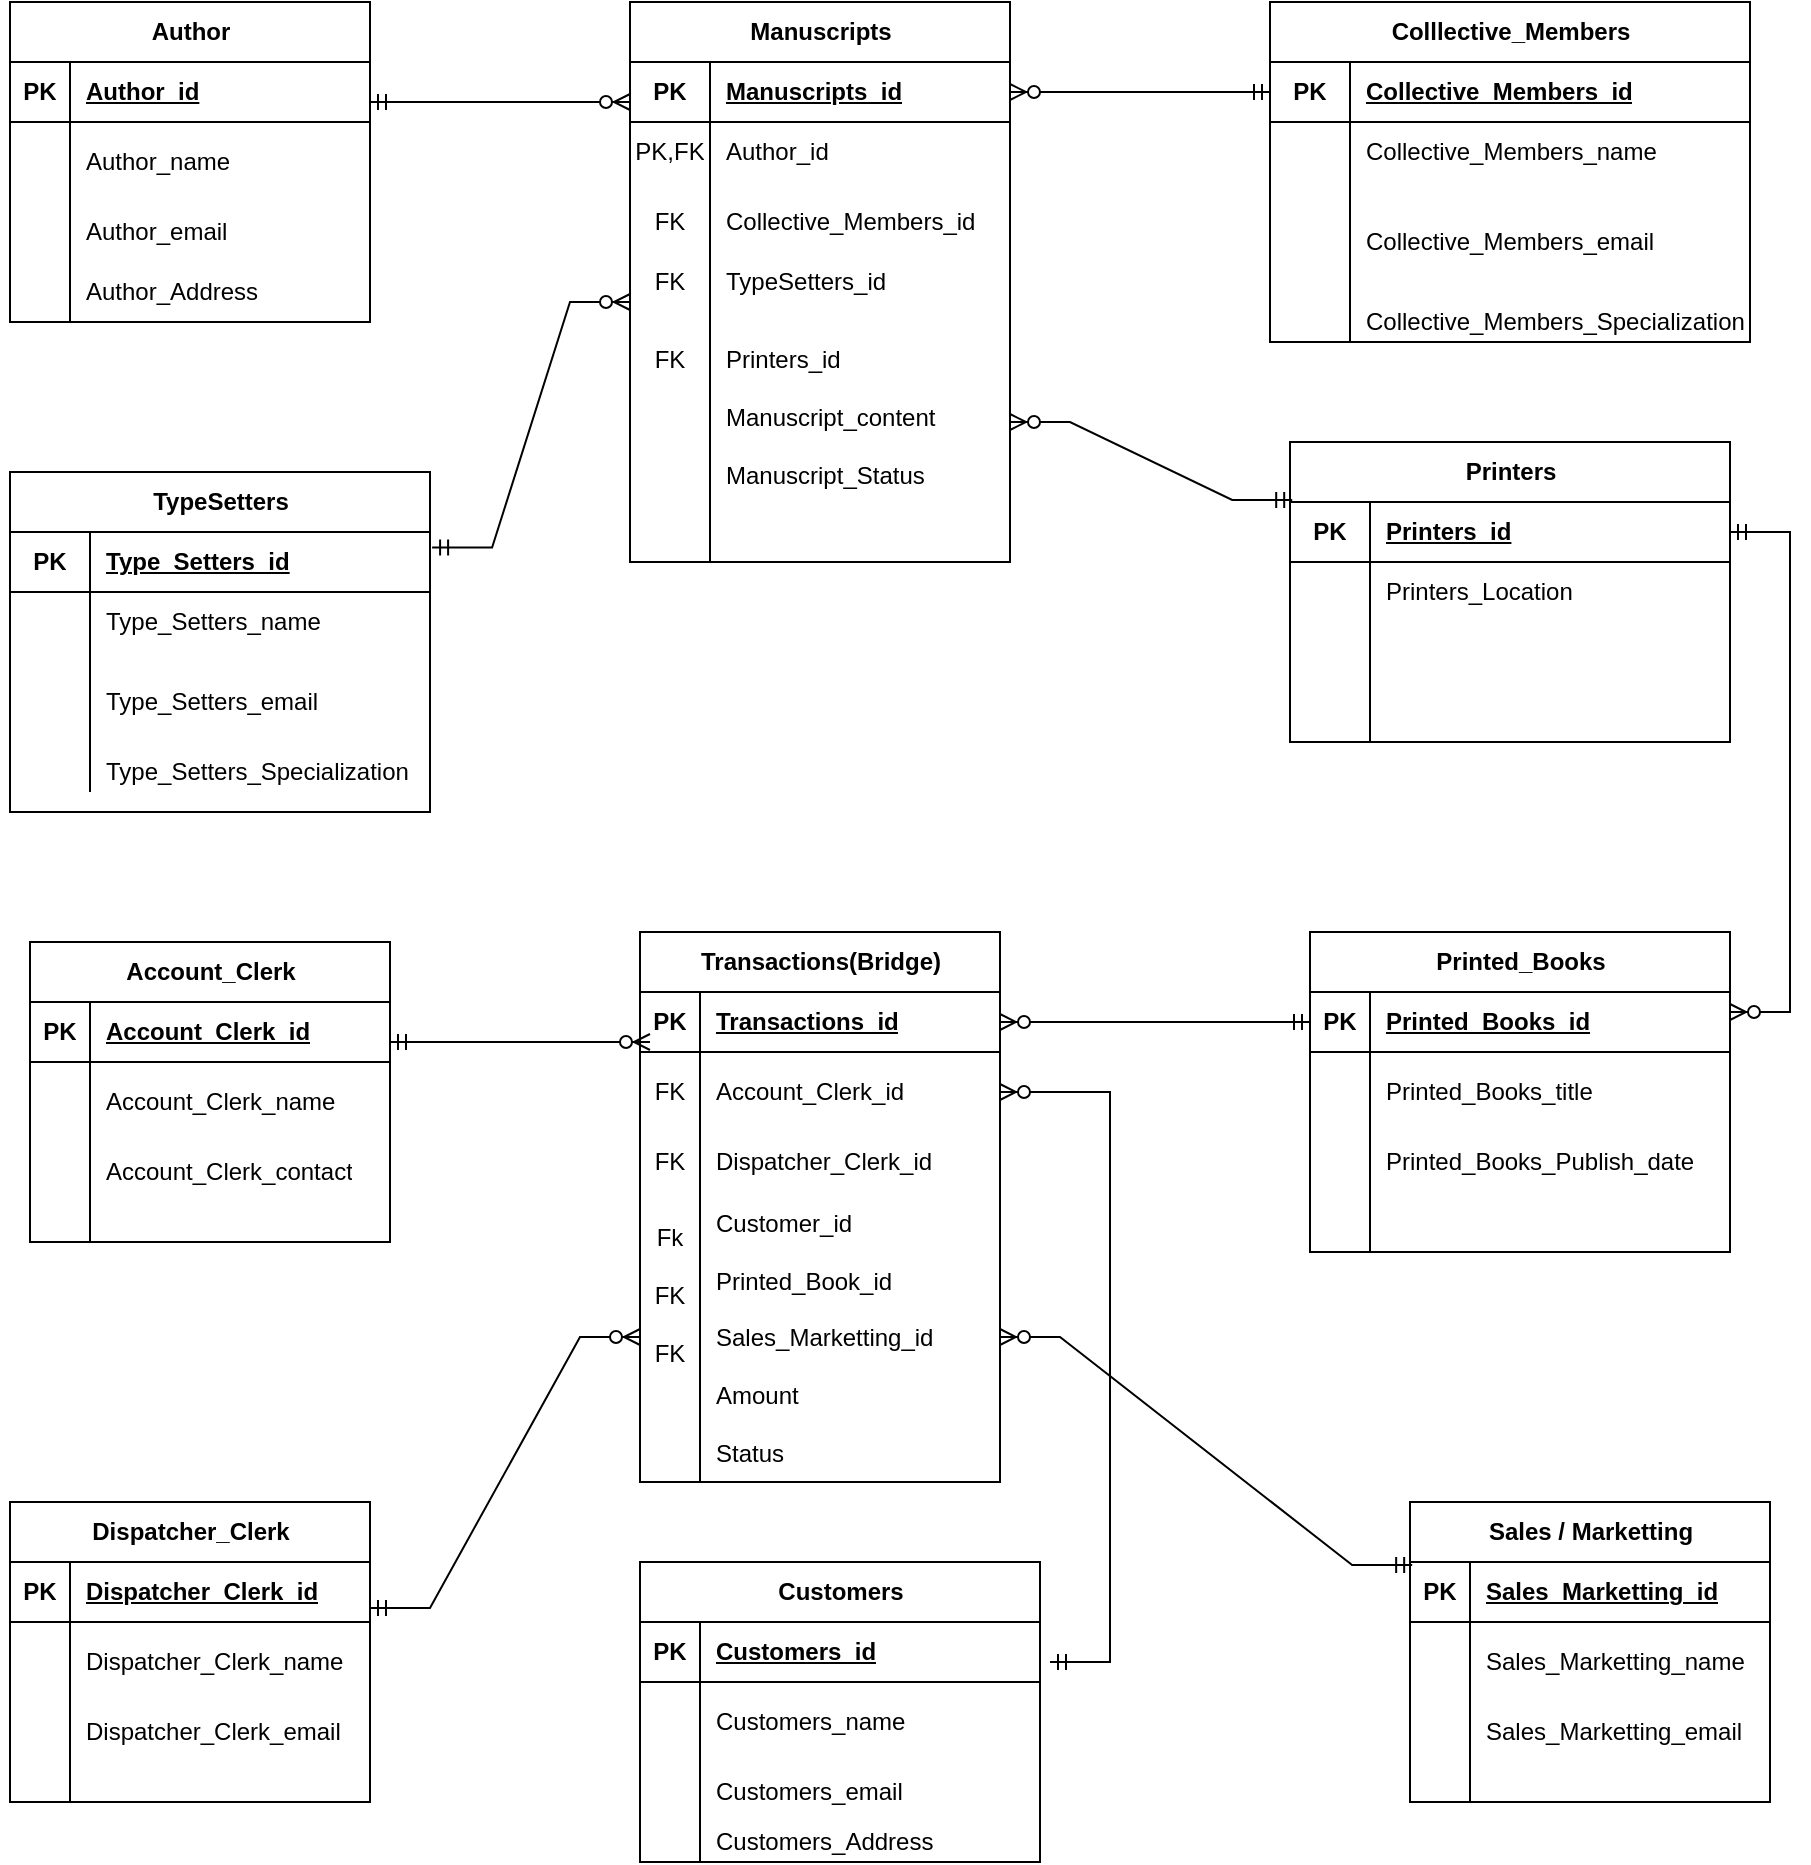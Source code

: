 <mxfile version="23.1.5" type="device">
  <diagram id="iNPzWlCARL_TkAZCUHDo" name="Page-1">
    <mxGraphModel dx="1257" dy="620" grid="1" gridSize="10" guides="1" tooltips="1" connect="1" arrows="1" fold="1" page="1" pageScale="1" pageWidth="850" pageHeight="1100" math="0" shadow="0" extFonts="Permanent Marker^https://fonts.googleapis.com/css?family=Permanent+Marker">
      <root>
        <mxCell id="0" />
        <mxCell id="1" parent="0" />
        <mxCell id="EU3P29uQ1-erfskUCghJ-3" value="Author" style="shape=table;startSize=30;container=1;collapsible=1;childLayout=tableLayout;fixedRows=1;rowLines=0;fontStyle=1;align=center;resizeLast=1;html=1;" parent="1" vertex="1">
          <mxGeometry x="20" y="10" width="180" height="160" as="geometry">
            <mxRectangle x="20" y="10" width="80" height="30" as="alternateBounds" />
          </mxGeometry>
        </mxCell>
        <mxCell id="EU3P29uQ1-erfskUCghJ-4" value="" style="shape=tableRow;horizontal=0;startSize=0;swimlaneHead=0;swimlaneBody=0;fillColor=none;collapsible=0;dropTarget=0;points=[[0,0.5],[1,0.5]];portConstraint=eastwest;top=0;left=0;right=0;bottom=1;" parent="EU3P29uQ1-erfskUCghJ-3" vertex="1">
          <mxGeometry y="30" width="180" height="30" as="geometry" />
        </mxCell>
        <mxCell id="EU3P29uQ1-erfskUCghJ-5" value="PK" style="shape=partialRectangle;connectable=0;fillColor=none;top=0;left=0;bottom=0;right=0;fontStyle=1;overflow=hidden;whiteSpace=wrap;html=1;" parent="EU3P29uQ1-erfskUCghJ-4" vertex="1">
          <mxGeometry width="30" height="30" as="geometry">
            <mxRectangle width="30" height="30" as="alternateBounds" />
          </mxGeometry>
        </mxCell>
        <mxCell id="EU3P29uQ1-erfskUCghJ-6" value="Author_id" style="shape=partialRectangle;connectable=0;fillColor=none;top=0;left=0;bottom=0;right=0;align=left;spacingLeft=6;fontStyle=5;overflow=hidden;whiteSpace=wrap;html=1;" parent="EU3P29uQ1-erfskUCghJ-4" vertex="1">
          <mxGeometry x="30" width="150" height="30" as="geometry">
            <mxRectangle width="150" height="30" as="alternateBounds" />
          </mxGeometry>
        </mxCell>
        <mxCell id="EU3P29uQ1-erfskUCghJ-7" value="" style="shape=tableRow;horizontal=0;startSize=0;swimlaneHead=0;swimlaneBody=0;fillColor=none;collapsible=0;dropTarget=0;points=[[0,0.5],[1,0.5]];portConstraint=eastwest;top=0;left=0;right=0;bottom=0;" parent="EU3P29uQ1-erfskUCghJ-3" vertex="1">
          <mxGeometry y="60" width="180" height="40" as="geometry" />
        </mxCell>
        <mxCell id="EU3P29uQ1-erfskUCghJ-8" value="" style="shape=partialRectangle;connectable=0;fillColor=none;top=0;left=0;bottom=0;right=0;editable=1;overflow=hidden;whiteSpace=wrap;html=1;" parent="EU3P29uQ1-erfskUCghJ-7" vertex="1">
          <mxGeometry width="30" height="40" as="geometry">
            <mxRectangle width="30" height="40" as="alternateBounds" />
          </mxGeometry>
        </mxCell>
        <mxCell id="EU3P29uQ1-erfskUCghJ-9" value="Author_name" style="shape=partialRectangle;connectable=0;fillColor=none;top=0;left=0;bottom=0;right=0;align=left;spacingLeft=6;overflow=hidden;whiteSpace=wrap;html=1;" parent="EU3P29uQ1-erfskUCghJ-7" vertex="1">
          <mxGeometry x="30" width="150" height="40" as="geometry">
            <mxRectangle width="150" height="40" as="alternateBounds" />
          </mxGeometry>
        </mxCell>
        <mxCell id="EU3P29uQ1-erfskUCghJ-10" value="" style="shape=tableRow;horizontal=0;startSize=0;swimlaneHead=0;swimlaneBody=0;fillColor=none;collapsible=0;dropTarget=0;points=[[0,0.5],[1,0.5]];portConstraint=eastwest;top=0;left=0;right=0;bottom=0;" parent="EU3P29uQ1-erfskUCghJ-3" vertex="1">
          <mxGeometry y="100" width="180" height="30" as="geometry" />
        </mxCell>
        <mxCell id="EU3P29uQ1-erfskUCghJ-11" value="" style="shape=partialRectangle;connectable=0;fillColor=none;top=0;left=0;bottom=0;right=0;editable=1;overflow=hidden;whiteSpace=wrap;html=1;" parent="EU3P29uQ1-erfskUCghJ-10" vertex="1">
          <mxGeometry width="30" height="30" as="geometry">
            <mxRectangle width="30" height="30" as="alternateBounds" />
          </mxGeometry>
        </mxCell>
        <mxCell id="EU3P29uQ1-erfskUCghJ-12" value="Author_email" style="shape=partialRectangle;connectable=0;fillColor=none;top=0;left=0;bottom=0;right=0;align=left;spacingLeft=6;overflow=hidden;whiteSpace=wrap;html=1;" parent="EU3P29uQ1-erfskUCghJ-10" vertex="1">
          <mxGeometry x="30" width="150" height="30" as="geometry">
            <mxRectangle width="150" height="30" as="alternateBounds" />
          </mxGeometry>
        </mxCell>
        <mxCell id="EU3P29uQ1-erfskUCghJ-13" value="" style="shape=tableRow;horizontal=0;startSize=0;swimlaneHead=0;swimlaneBody=0;fillColor=none;collapsible=0;dropTarget=0;points=[[0,0.5],[1,0.5]];portConstraint=eastwest;top=0;left=0;right=0;bottom=0;" parent="EU3P29uQ1-erfskUCghJ-3" vertex="1">
          <mxGeometry y="130" width="180" height="30" as="geometry" />
        </mxCell>
        <mxCell id="EU3P29uQ1-erfskUCghJ-14" value="" style="shape=partialRectangle;connectable=0;fillColor=none;top=0;left=0;bottom=0;right=0;editable=1;overflow=hidden;whiteSpace=wrap;html=1;" parent="EU3P29uQ1-erfskUCghJ-13" vertex="1">
          <mxGeometry width="30" height="30" as="geometry">
            <mxRectangle width="30" height="30" as="alternateBounds" />
          </mxGeometry>
        </mxCell>
        <mxCell id="EU3P29uQ1-erfskUCghJ-15" value="Author_Address" style="shape=partialRectangle;connectable=0;fillColor=none;top=0;left=0;bottom=0;right=0;align=left;spacingLeft=6;overflow=hidden;whiteSpace=wrap;html=1;" parent="EU3P29uQ1-erfskUCghJ-13" vertex="1">
          <mxGeometry x="30" width="150" height="30" as="geometry">
            <mxRectangle width="150" height="30" as="alternateBounds" />
          </mxGeometry>
        </mxCell>
        <mxCell id="EU3P29uQ1-erfskUCghJ-16" value="Manuscripts" style="shape=table;startSize=30;container=1;collapsible=1;childLayout=tableLayout;fixedRows=1;rowLines=0;fontStyle=1;align=center;resizeLast=1;html=1;fillStyle=hatch;" parent="1" vertex="1">
          <mxGeometry x="330" y="10" width="190" height="280" as="geometry" />
        </mxCell>
        <mxCell id="EU3P29uQ1-erfskUCghJ-17" value="" style="shape=tableRow;horizontal=0;startSize=0;swimlaneHead=0;swimlaneBody=0;fillColor=none;collapsible=0;dropTarget=0;points=[[0,0.5],[1,0.5]];portConstraint=eastwest;top=0;left=0;right=0;bottom=1;" parent="EU3P29uQ1-erfskUCghJ-16" vertex="1">
          <mxGeometry y="30" width="190" height="30" as="geometry" />
        </mxCell>
        <mxCell id="EU3P29uQ1-erfskUCghJ-18" value="PK" style="shape=partialRectangle;connectable=0;fillColor=none;top=0;left=0;bottom=0;right=0;fontStyle=1;overflow=hidden;whiteSpace=wrap;html=1;" parent="EU3P29uQ1-erfskUCghJ-17" vertex="1">
          <mxGeometry width="40" height="30" as="geometry">
            <mxRectangle width="40" height="30" as="alternateBounds" />
          </mxGeometry>
        </mxCell>
        <mxCell id="EU3P29uQ1-erfskUCghJ-19" value="Manuscripts_id" style="shape=partialRectangle;connectable=0;fillColor=none;top=0;left=0;bottom=0;right=0;align=left;spacingLeft=6;fontStyle=5;overflow=hidden;whiteSpace=wrap;html=1;" parent="EU3P29uQ1-erfskUCghJ-17" vertex="1">
          <mxGeometry x="40" width="150" height="30" as="geometry">
            <mxRectangle width="150" height="30" as="alternateBounds" />
          </mxGeometry>
        </mxCell>
        <mxCell id="EU3P29uQ1-erfskUCghJ-20" value="" style="shape=tableRow;horizontal=0;startSize=0;swimlaneHead=0;swimlaneBody=0;fillColor=none;collapsible=0;dropTarget=0;points=[[0,0.5],[1,0.5]];portConstraint=eastwest;top=0;left=0;right=0;bottom=0;" parent="EU3P29uQ1-erfskUCghJ-16" vertex="1">
          <mxGeometry y="60" width="190" height="30" as="geometry" />
        </mxCell>
        <mxCell id="EU3P29uQ1-erfskUCghJ-21" value="PK,FK" style="shape=partialRectangle;connectable=0;fillColor=none;top=0;left=0;bottom=0;right=0;editable=1;overflow=hidden;whiteSpace=wrap;html=1;" parent="EU3P29uQ1-erfskUCghJ-20" vertex="1">
          <mxGeometry width="40" height="30" as="geometry">
            <mxRectangle width="40" height="30" as="alternateBounds" />
          </mxGeometry>
        </mxCell>
        <mxCell id="EU3P29uQ1-erfskUCghJ-22" value="Author_id&amp;nbsp;" style="shape=partialRectangle;connectable=0;fillColor=none;top=0;left=0;bottom=0;right=0;align=left;spacingLeft=6;overflow=hidden;whiteSpace=wrap;html=1;" parent="EU3P29uQ1-erfskUCghJ-20" vertex="1">
          <mxGeometry x="40" width="150" height="30" as="geometry">
            <mxRectangle width="150" height="30" as="alternateBounds" />
          </mxGeometry>
        </mxCell>
        <mxCell id="EU3P29uQ1-erfskUCghJ-23" value="" style="shape=tableRow;horizontal=0;startSize=0;swimlaneHead=0;swimlaneBody=0;fillColor=none;collapsible=0;dropTarget=0;points=[[0,0.5],[1,0.5]];portConstraint=eastwest;top=0;left=0;right=0;bottom=0;" parent="EU3P29uQ1-erfskUCghJ-16" vertex="1">
          <mxGeometry y="90" width="190" height="40" as="geometry" />
        </mxCell>
        <mxCell id="EU3P29uQ1-erfskUCghJ-24" value="FK" style="shape=partialRectangle;connectable=0;fillColor=none;top=0;left=0;bottom=0;right=0;editable=1;overflow=hidden;whiteSpace=wrap;html=1;" parent="EU3P29uQ1-erfskUCghJ-23" vertex="1">
          <mxGeometry width="40" height="40" as="geometry">
            <mxRectangle width="40" height="40" as="alternateBounds" />
          </mxGeometry>
        </mxCell>
        <mxCell id="EU3P29uQ1-erfskUCghJ-25" value="Collective_Members_id&amp;nbsp;" style="shape=partialRectangle;connectable=0;fillColor=none;top=0;left=0;bottom=0;right=0;align=left;spacingLeft=6;overflow=hidden;whiteSpace=wrap;html=1;" parent="EU3P29uQ1-erfskUCghJ-23" vertex="1">
          <mxGeometry x="40" width="150" height="40" as="geometry">
            <mxRectangle width="150" height="40" as="alternateBounds" />
          </mxGeometry>
        </mxCell>
        <mxCell id="EU3P29uQ1-erfskUCghJ-26" value="" style="shape=tableRow;horizontal=0;startSize=0;swimlaneHead=0;swimlaneBody=0;fillColor=none;collapsible=0;dropTarget=0;points=[[0,0.5],[1,0.5]];portConstraint=eastwest;top=0;left=0;right=0;bottom=0;shadow=1;" parent="EU3P29uQ1-erfskUCghJ-16" vertex="1">
          <mxGeometry y="130" width="190" height="20" as="geometry" />
        </mxCell>
        <mxCell id="EU3P29uQ1-erfskUCghJ-27" value="FK" style="shape=partialRectangle;connectable=0;fillColor=none;top=0;left=0;bottom=0;right=0;editable=1;overflow=hidden;whiteSpace=wrap;html=1;" parent="EU3P29uQ1-erfskUCghJ-26" vertex="1">
          <mxGeometry width="40" height="20" as="geometry">
            <mxRectangle width="40" height="20" as="alternateBounds" />
          </mxGeometry>
        </mxCell>
        <mxCell id="EU3P29uQ1-erfskUCghJ-28" value="TypeSetters_id" style="shape=partialRectangle;connectable=0;fillColor=none;top=0;left=0;bottom=0;right=0;align=left;spacingLeft=6;overflow=hidden;whiteSpace=wrap;html=1;" parent="EU3P29uQ1-erfskUCghJ-26" vertex="1">
          <mxGeometry x="40" width="150" height="20" as="geometry">
            <mxRectangle width="150" height="20" as="alternateBounds" />
          </mxGeometry>
        </mxCell>
        <mxCell id="EU3P29uQ1-erfskUCghJ-174" value="" style="shape=tableRow;horizontal=0;startSize=0;swimlaneHead=0;swimlaneBody=0;fillColor=none;collapsible=0;dropTarget=0;points=[[0,0.5],[1,0.5]];portConstraint=eastwest;top=0;left=0;right=0;bottom=0;shadow=1;" parent="EU3P29uQ1-erfskUCghJ-16" vertex="1">
          <mxGeometry y="150" width="190" height="130" as="geometry" />
        </mxCell>
        <mxCell id="EU3P29uQ1-erfskUCghJ-175" value="FK&lt;br&gt;&lt;br&gt;&lt;br&gt;&lt;br&gt;&lt;br&gt;&lt;div&gt;&lt;br&gt;&lt;/div&gt;" style="shape=partialRectangle;connectable=0;fillColor=none;top=0;left=0;bottom=0;right=0;editable=1;overflow=hidden;whiteSpace=wrap;html=1;" parent="EU3P29uQ1-erfskUCghJ-174" vertex="1">
          <mxGeometry width="40" height="130" as="geometry">
            <mxRectangle width="40" height="130" as="alternateBounds" />
          </mxGeometry>
        </mxCell>
        <mxCell id="EU3P29uQ1-erfskUCghJ-176" value="Printers_id&lt;br&gt;&lt;br&gt;Manuscript_content&lt;br&gt;&lt;br&gt;Manuscript_Status&lt;br&gt;&lt;div&gt;&lt;br&gt;&lt;/div&gt;" style="shape=partialRectangle;connectable=0;fillColor=none;top=0;left=0;bottom=0;right=0;align=left;spacingLeft=6;overflow=hidden;whiteSpace=wrap;html=1;shadow=1;" parent="EU3P29uQ1-erfskUCghJ-174" vertex="1">
          <mxGeometry x="40" width="150" height="130" as="geometry">
            <mxRectangle width="150" height="130" as="alternateBounds" />
          </mxGeometry>
        </mxCell>
        <mxCell id="EU3P29uQ1-erfskUCghJ-43" value="Colllective_Members" style="shape=table;startSize=30;container=1;collapsible=1;childLayout=tableLayout;fixedRows=1;rowLines=0;fontStyle=1;align=center;resizeLast=1;html=1;fillStyle=hatch;" parent="1" vertex="1">
          <mxGeometry x="650" y="10" width="240" height="170" as="geometry" />
        </mxCell>
        <mxCell id="EU3P29uQ1-erfskUCghJ-44" value="" style="shape=tableRow;horizontal=0;startSize=0;swimlaneHead=0;swimlaneBody=0;fillColor=none;collapsible=0;dropTarget=0;points=[[0,0.5],[1,0.5]];portConstraint=eastwest;top=0;left=0;right=0;bottom=1;" parent="EU3P29uQ1-erfskUCghJ-43" vertex="1">
          <mxGeometry y="30" width="240" height="30" as="geometry" />
        </mxCell>
        <mxCell id="EU3P29uQ1-erfskUCghJ-45" value="PK" style="shape=partialRectangle;connectable=0;fillColor=none;top=0;left=0;bottom=0;right=0;fontStyle=1;overflow=hidden;whiteSpace=wrap;html=1;" parent="EU3P29uQ1-erfskUCghJ-44" vertex="1">
          <mxGeometry width="40" height="30" as="geometry">
            <mxRectangle width="40" height="30" as="alternateBounds" />
          </mxGeometry>
        </mxCell>
        <mxCell id="EU3P29uQ1-erfskUCghJ-46" value="Collective_Members_id" style="shape=partialRectangle;connectable=0;fillColor=none;top=0;left=0;bottom=0;right=0;align=left;spacingLeft=6;fontStyle=5;overflow=hidden;whiteSpace=wrap;html=1;" parent="EU3P29uQ1-erfskUCghJ-44" vertex="1">
          <mxGeometry x="40" width="200" height="30" as="geometry">
            <mxRectangle width="200" height="30" as="alternateBounds" />
          </mxGeometry>
        </mxCell>
        <mxCell id="EU3P29uQ1-erfskUCghJ-47" value="" style="shape=tableRow;horizontal=0;startSize=0;swimlaneHead=0;swimlaneBody=0;fillColor=none;collapsible=0;dropTarget=0;points=[[0,0.5],[1,0.5]];portConstraint=eastwest;top=0;left=0;right=0;bottom=0;" parent="EU3P29uQ1-erfskUCghJ-43" vertex="1">
          <mxGeometry y="60" width="240" height="30" as="geometry" />
        </mxCell>
        <mxCell id="EU3P29uQ1-erfskUCghJ-48" value="" style="shape=partialRectangle;connectable=0;fillColor=none;top=0;left=0;bottom=0;right=0;editable=1;overflow=hidden;whiteSpace=wrap;html=1;" parent="EU3P29uQ1-erfskUCghJ-47" vertex="1">
          <mxGeometry width="40" height="30" as="geometry">
            <mxRectangle width="40" height="30" as="alternateBounds" />
          </mxGeometry>
        </mxCell>
        <mxCell id="EU3P29uQ1-erfskUCghJ-49" value="Collective_Members_name" style="shape=partialRectangle;connectable=0;fillColor=none;top=0;left=0;bottom=0;right=0;align=left;spacingLeft=6;overflow=hidden;whiteSpace=wrap;html=1;" parent="EU3P29uQ1-erfskUCghJ-47" vertex="1">
          <mxGeometry x="40" width="200" height="30" as="geometry">
            <mxRectangle width="200" height="30" as="alternateBounds" />
          </mxGeometry>
        </mxCell>
        <mxCell id="EU3P29uQ1-erfskUCghJ-50" value="" style="shape=tableRow;horizontal=0;startSize=0;swimlaneHead=0;swimlaneBody=0;fillColor=none;collapsible=0;dropTarget=0;points=[[0,0.5],[1,0.5]];portConstraint=eastwest;top=0;left=0;right=0;bottom=0;" parent="EU3P29uQ1-erfskUCghJ-43" vertex="1">
          <mxGeometry y="90" width="240" height="60" as="geometry" />
        </mxCell>
        <mxCell id="EU3P29uQ1-erfskUCghJ-51" value="" style="shape=partialRectangle;connectable=0;fillColor=none;top=0;left=0;bottom=0;right=0;editable=1;overflow=hidden;whiteSpace=wrap;html=1;" parent="EU3P29uQ1-erfskUCghJ-50" vertex="1">
          <mxGeometry width="40" height="60" as="geometry">
            <mxRectangle width="40" height="60" as="alternateBounds" />
          </mxGeometry>
        </mxCell>
        <mxCell id="EU3P29uQ1-erfskUCghJ-52" value="Collective_Members_email&amp;nbsp;" style="shape=partialRectangle;connectable=0;fillColor=none;top=0;left=0;bottom=0;right=0;align=left;spacingLeft=6;overflow=hidden;whiteSpace=wrap;html=1;" parent="EU3P29uQ1-erfskUCghJ-50" vertex="1">
          <mxGeometry x="40" width="200" height="60" as="geometry">
            <mxRectangle width="200" height="60" as="alternateBounds" />
          </mxGeometry>
        </mxCell>
        <mxCell id="EU3P29uQ1-erfskUCghJ-53" value="" style="shape=tableRow;horizontal=0;startSize=0;swimlaneHead=0;swimlaneBody=0;fillColor=none;collapsible=0;dropTarget=0;points=[[0,0.5],[1,0.5]];portConstraint=eastwest;top=0;left=0;right=0;bottom=0;shadow=1;" parent="EU3P29uQ1-erfskUCghJ-43" vertex="1">
          <mxGeometry y="150" width="240" height="20" as="geometry" />
        </mxCell>
        <mxCell id="EU3P29uQ1-erfskUCghJ-54" value="" style="shape=partialRectangle;connectable=0;fillColor=none;top=0;left=0;bottom=0;right=0;editable=1;overflow=hidden;whiteSpace=wrap;html=1;" parent="EU3P29uQ1-erfskUCghJ-53" vertex="1">
          <mxGeometry width="40" height="20" as="geometry">
            <mxRectangle width="40" height="20" as="alternateBounds" />
          </mxGeometry>
        </mxCell>
        <mxCell id="EU3P29uQ1-erfskUCghJ-55" value="Collective_Members_Specialization" style="shape=partialRectangle;connectable=0;fillColor=none;top=0;left=0;bottom=0;right=0;align=left;spacingLeft=6;overflow=hidden;whiteSpace=wrap;html=1;" parent="EU3P29uQ1-erfskUCghJ-53" vertex="1">
          <mxGeometry x="40" width="200" height="20" as="geometry">
            <mxRectangle width="200" height="20" as="alternateBounds" />
          </mxGeometry>
        </mxCell>
        <mxCell id="EU3P29uQ1-erfskUCghJ-56" value="TypeSetters" style="shape=table;startSize=30;container=1;collapsible=1;childLayout=tableLayout;fixedRows=1;rowLines=0;fontStyle=1;align=center;resizeLast=1;html=1;fillStyle=hatch;" parent="1" vertex="1">
          <mxGeometry x="20" y="245" width="210" height="170" as="geometry" />
        </mxCell>
        <mxCell id="EU3P29uQ1-erfskUCghJ-57" value="" style="shape=tableRow;horizontal=0;startSize=0;swimlaneHead=0;swimlaneBody=0;fillColor=none;collapsible=0;dropTarget=0;points=[[0,0.5],[1,0.5]];portConstraint=eastwest;top=0;left=0;right=0;bottom=1;" parent="EU3P29uQ1-erfskUCghJ-56" vertex="1">
          <mxGeometry y="30" width="210" height="30" as="geometry" />
        </mxCell>
        <mxCell id="EU3P29uQ1-erfskUCghJ-58" value="PK" style="shape=partialRectangle;connectable=0;fillColor=none;top=0;left=0;bottom=0;right=0;fontStyle=1;overflow=hidden;whiteSpace=wrap;html=1;" parent="EU3P29uQ1-erfskUCghJ-57" vertex="1">
          <mxGeometry width="40" height="30" as="geometry">
            <mxRectangle width="40" height="30" as="alternateBounds" />
          </mxGeometry>
        </mxCell>
        <mxCell id="EU3P29uQ1-erfskUCghJ-59" value="Type_Setters_id" style="shape=partialRectangle;connectable=0;fillColor=none;top=0;left=0;bottom=0;right=0;align=left;spacingLeft=6;fontStyle=5;overflow=hidden;whiteSpace=wrap;html=1;" parent="EU3P29uQ1-erfskUCghJ-57" vertex="1">
          <mxGeometry x="40" width="170" height="30" as="geometry">
            <mxRectangle width="170" height="30" as="alternateBounds" />
          </mxGeometry>
        </mxCell>
        <mxCell id="EU3P29uQ1-erfskUCghJ-60" value="" style="shape=tableRow;horizontal=0;startSize=0;swimlaneHead=0;swimlaneBody=0;fillColor=none;collapsible=0;dropTarget=0;points=[[0,0.5],[1,0.5]];portConstraint=eastwest;top=0;left=0;right=0;bottom=0;" parent="EU3P29uQ1-erfskUCghJ-56" vertex="1">
          <mxGeometry y="60" width="210" height="30" as="geometry" />
        </mxCell>
        <mxCell id="EU3P29uQ1-erfskUCghJ-61" value="" style="shape=partialRectangle;connectable=0;fillColor=none;top=0;left=0;bottom=0;right=0;editable=1;overflow=hidden;whiteSpace=wrap;html=1;" parent="EU3P29uQ1-erfskUCghJ-60" vertex="1">
          <mxGeometry width="40" height="30" as="geometry">
            <mxRectangle width="40" height="30" as="alternateBounds" />
          </mxGeometry>
        </mxCell>
        <mxCell id="EU3P29uQ1-erfskUCghJ-62" value="Type_Setters_name" style="shape=partialRectangle;connectable=0;fillColor=none;top=0;left=0;bottom=0;right=0;align=left;spacingLeft=6;overflow=hidden;whiteSpace=wrap;html=1;" parent="EU3P29uQ1-erfskUCghJ-60" vertex="1">
          <mxGeometry x="40" width="170" height="30" as="geometry">
            <mxRectangle width="170" height="30" as="alternateBounds" />
          </mxGeometry>
        </mxCell>
        <mxCell id="EU3P29uQ1-erfskUCghJ-63" value="" style="shape=tableRow;horizontal=0;startSize=0;swimlaneHead=0;swimlaneBody=0;fillColor=none;collapsible=0;dropTarget=0;points=[[0,0.5],[1,0.5]];portConstraint=eastwest;top=0;left=0;right=0;bottom=0;" parent="EU3P29uQ1-erfskUCghJ-56" vertex="1">
          <mxGeometry y="90" width="210" height="50" as="geometry" />
        </mxCell>
        <mxCell id="EU3P29uQ1-erfskUCghJ-64" value="" style="shape=partialRectangle;connectable=0;fillColor=none;top=0;left=0;bottom=0;right=0;editable=1;overflow=hidden;whiteSpace=wrap;html=1;" parent="EU3P29uQ1-erfskUCghJ-63" vertex="1">
          <mxGeometry width="40" height="50" as="geometry">
            <mxRectangle width="40" height="50" as="alternateBounds" />
          </mxGeometry>
        </mxCell>
        <mxCell id="EU3P29uQ1-erfskUCghJ-65" value="Type_Setters_email" style="shape=partialRectangle;connectable=0;fillColor=none;top=0;left=0;bottom=0;right=0;align=left;spacingLeft=6;overflow=hidden;whiteSpace=wrap;html=1;" parent="EU3P29uQ1-erfskUCghJ-63" vertex="1">
          <mxGeometry x="40" width="170" height="50" as="geometry">
            <mxRectangle width="170" height="50" as="alternateBounds" />
          </mxGeometry>
        </mxCell>
        <mxCell id="EU3P29uQ1-erfskUCghJ-66" value="" style="shape=tableRow;horizontal=0;startSize=0;swimlaneHead=0;swimlaneBody=0;fillColor=none;collapsible=0;dropTarget=0;points=[[0,0.5],[1,0.5]];portConstraint=eastwest;top=0;left=0;right=0;bottom=0;shadow=1;" parent="EU3P29uQ1-erfskUCghJ-56" vertex="1">
          <mxGeometry y="140" width="210" height="20" as="geometry" />
        </mxCell>
        <mxCell id="EU3P29uQ1-erfskUCghJ-67" value="" style="shape=partialRectangle;connectable=0;fillColor=none;top=0;left=0;bottom=0;right=0;editable=1;overflow=hidden;whiteSpace=wrap;html=1;" parent="EU3P29uQ1-erfskUCghJ-66" vertex="1">
          <mxGeometry width="40" height="20" as="geometry">
            <mxRectangle width="40" height="20" as="alternateBounds" />
          </mxGeometry>
        </mxCell>
        <mxCell id="EU3P29uQ1-erfskUCghJ-68" value="Type_Setters_Specialization" style="shape=partialRectangle;connectable=0;fillColor=none;top=0;left=0;bottom=0;right=0;align=left;spacingLeft=6;overflow=hidden;whiteSpace=wrap;html=1;" parent="EU3P29uQ1-erfskUCghJ-66" vertex="1">
          <mxGeometry x="40" width="170" height="20" as="geometry">
            <mxRectangle width="170" height="20" as="alternateBounds" />
          </mxGeometry>
        </mxCell>
        <mxCell id="EU3P29uQ1-erfskUCghJ-69" value="Printers" style="shape=table;startSize=30;container=1;collapsible=1;childLayout=tableLayout;fixedRows=1;rowLines=0;fontStyle=1;align=center;resizeLast=1;html=1;fillStyle=hatch;" parent="1" vertex="1">
          <mxGeometry x="660" y="230" width="220" height="150" as="geometry" />
        </mxCell>
        <mxCell id="EU3P29uQ1-erfskUCghJ-70" value="" style="shape=tableRow;horizontal=0;startSize=0;swimlaneHead=0;swimlaneBody=0;fillColor=none;collapsible=0;dropTarget=0;points=[[0,0.5],[1,0.5]];portConstraint=eastwest;top=0;left=0;right=0;bottom=1;" parent="EU3P29uQ1-erfskUCghJ-69" vertex="1">
          <mxGeometry y="30" width="220" height="30" as="geometry" />
        </mxCell>
        <mxCell id="EU3P29uQ1-erfskUCghJ-71" value="PK" style="shape=partialRectangle;connectable=0;fillColor=none;top=0;left=0;bottom=0;right=0;fontStyle=1;overflow=hidden;whiteSpace=wrap;html=1;" parent="EU3P29uQ1-erfskUCghJ-70" vertex="1">
          <mxGeometry width="40" height="30" as="geometry">
            <mxRectangle width="40" height="30" as="alternateBounds" />
          </mxGeometry>
        </mxCell>
        <mxCell id="EU3P29uQ1-erfskUCghJ-72" value="Printers_id" style="shape=partialRectangle;connectable=0;fillColor=none;top=0;left=0;bottom=0;right=0;align=left;spacingLeft=6;fontStyle=5;overflow=hidden;whiteSpace=wrap;html=1;" parent="EU3P29uQ1-erfskUCghJ-70" vertex="1">
          <mxGeometry x="40" width="180" height="30" as="geometry">
            <mxRectangle width="180" height="30" as="alternateBounds" />
          </mxGeometry>
        </mxCell>
        <mxCell id="EU3P29uQ1-erfskUCghJ-73" value="" style="shape=tableRow;horizontal=0;startSize=0;swimlaneHead=0;swimlaneBody=0;fillColor=none;collapsible=0;dropTarget=0;points=[[0,0.5],[1,0.5]];portConstraint=eastwest;top=0;left=0;right=0;bottom=0;" parent="EU3P29uQ1-erfskUCghJ-69" vertex="1">
          <mxGeometry y="60" width="220" height="30" as="geometry" />
        </mxCell>
        <mxCell id="EU3P29uQ1-erfskUCghJ-74" value="" style="shape=partialRectangle;connectable=0;fillColor=none;top=0;left=0;bottom=0;right=0;editable=1;overflow=hidden;whiteSpace=wrap;html=1;" parent="EU3P29uQ1-erfskUCghJ-73" vertex="1">
          <mxGeometry width="40" height="30" as="geometry">
            <mxRectangle width="40" height="30" as="alternateBounds" />
          </mxGeometry>
        </mxCell>
        <mxCell id="EU3P29uQ1-erfskUCghJ-75" value="Printers_Location" style="shape=partialRectangle;connectable=0;fillColor=none;top=0;left=0;bottom=0;right=0;align=left;spacingLeft=6;overflow=hidden;whiteSpace=wrap;html=1;" parent="EU3P29uQ1-erfskUCghJ-73" vertex="1">
          <mxGeometry x="40" width="180" height="30" as="geometry">
            <mxRectangle width="180" height="30" as="alternateBounds" />
          </mxGeometry>
        </mxCell>
        <mxCell id="EU3P29uQ1-erfskUCghJ-76" value="" style="shape=tableRow;horizontal=0;startSize=0;swimlaneHead=0;swimlaneBody=0;fillColor=none;collapsible=0;dropTarget=0;points=[[0,0.5],[1,0.5]];portConstraint=eastwest;top=0;left=0;right=0;bottom=0;" parent="EU3P29uQ1-erfskUCghJ-69" vertex="1">
          <mxGeometry y="90" width="220" height="40" as="geometry" />
        </mxCell>
        <mxCell id="EU3P29uQ1-erfskUCghJ-77" value="" style="shape=partialRectangle;connectable=0;fillColor=none;top=0;left=0;bottom=0;right=0;editable=1;overflow=hidden;whiteSpace=wrap;html=1;" parent="EU3P29uQ1-erfskUCghJ-76" vertex="1">
          <mxGeometry width="40" height="40" as="geometry">
            <mxRectangle width="40" height="40" as="alternateBounds" />
          </mxGeometry>
        </mxCell>
        <mxCell id="EU3P29uQ1-erfskUCghJ-78" value="" style="shape=partialRectangle;connectable=0;fillColor=none;top=0;left=0;bottom=0;right=0;align=left;spacingLeft=6;overflow=hidden;whiteSpace=wrap;html=1;" parent="EU3P29uQ1-erfskUCghJ-76" vertex="1">
          <mxGeometry x="40" width="180" height="40" as="geometry">
            <mxRectangle width="180" height="40" as="alternateBounds" />
          </mxGeometry>
        </mxCell>
        <mxCell id="EU3P29uQ1-erfskUCghJ-79" value="" style="shape=tableRow;horizontal=0;startSize=0;swimlaneHead=0;swimlaneBody=0;fillColor=none;collapsible=0;dropTarget=0;points=[[0,0.5],[1,0.5]];portConstraint=eastwest;top=0;left=0;right=0;bottom=0;shadow=1;" parent="EU3P29uQ1-erfskUCghJ-69" vertex="1">
          <mxGeometry y="130" width="220" height="20" as="geometry" />
        </mxCell>
        <mxCell id="EU3P29uQ1-erfskUCghJ-80" value="" style="shape=partialRectangle;connectable=0;fillColor=none;top=0;left=0;bottom=0;right=0;editable=1;overflow=hidden;whiteSpace=wrap;html=1;" parent="EU3P29uQ1-erfskUCghJ-79" vertex="1">
          <mxGeometry width="40" height="20" as="geometry">
            <mxRectangle width="40" height="20" as="alternateBounds" />
          </mxGeometry>
        </mxCell>
        <mxCell id="EU3P29uQ1-erfskUCghJ-81" value="" style="shape=partialRectangle;connectable=0;fillColor=none;top=0;left=0;bottom=0;right=0;align=left;spacingLeft=6;overflow=hidden;whiteSpace=wrap;html=1;" parent="EU3P29uQ1-erfskUCghJ-79" vertex="1">
          <mxGeometry x="40" width="180" height="20" as="geometry">
            <mxRectangle width="180" height="20" as="alternateBounds" />
          </mxGeometry>
        </mxCell>
        <mxCell id="EU3P29uQ1-erfskUCghJ-82" value="Dispatcher_Clerk" style="shape=table;startSize=30;container=1;collapsible=1;childLayout=tableLayout;fixedRows=1;rowLines=0;fontStyle=1;align=center;resizeLast=1;html=1;" parent="1" vertex="1">
          <mxGeometry x="20" y="760" width="180" height="150" as="geometry">
            <mxRectangle x="20" y="10" width="80" height="30" as="alternateBounds" />
          </mxGeometry>
        </mxCell>
        <mxCell id="EU3P29uQ1-erfskUCghJ-83" value="" style="shape=tableRow;horizontal=0;startSize=0;swimlaneHead=0;swimlaneBody=0;fillColor=none;collapsible=0;dropTarget=0;points=[[0,0.5],[1,0.5]];portConstraint=eastwest;top=0;left=0;right=0;bottom=1;" parent="EU3P29uQ1-erfskUCghJ-82" vertex="1">
          <mxGeometry y="30" width="180" height="30" as="geometry" />
        </mxCell>
        <mxCell id="EU3P29uQ1-erfskUCghJ-84" value="PK" style="shape=partialRectangle;connectable=0;fillColor=none;top=0;left=0;bottom=0;right=0;fontStyle=1;overflow=hidden;whiteSpace=wrap;html=1;" parent="EU3P29uQ1-erfskUCghJ-83" vertex="1">
          <mxGeometry width="30" height="30" as="geometry">
            <mxRectangle width="30" height="30" as="alternateBounds" />
          </mxGeometry>
        </mxCell>
        <mxCell id="EU3P29uQ1-erfskUCghJ-85" value="Dispatcher_Clerk_id" style="shape=partialRectangle;connectable=0;fillColor=none;top=0;left=0;bottom=0;right=0;align=left;spacingLeft=6;fontStyle=5;overflow=hidden;whiteSpace=wrap;html=1;" parent="EU3P29uQ1-erfskUCghJ-83" vertex="1">
          <mxGeometry x="30" width="150" height="30" as="geometry">
            <mxRectangle width="150" height="30" as="alternateBounds" />
          </mxGeometry>
        </mxCell>
        <mxCell id="EU3P29uQ1-erfskUCghJ-86" value="" style="shape=tableRow;horizontal=0;startSize=0;swimlaneHead=0;swimlaneBody=0;fillColor=none;collapsible=0;dropTarget=0;points=[[0,0.5],[1,0.5]];portConstraint=eastwest;top=0;left=0;right=0;bottom=0;" parent="EU3P29uQ1-erfskUCghJ-82" vertex="1">
          <mxGeometry y="60" width="180" height="40" as="geometry" />
        </mxCell>
        <mxCell id="EU3P29uQ1-erfskUCghJ-87" value="" style="shape=partialRectangle;connectable=0;fillColor=none;top=0;left=0;bottom=0;right=0;editable=1;overflow=hidden;whiteSpace=wrap;html=1;" parent="EU3P29uQ1-erfskUCghJ-86" vertex="1">
          <mxGeometry width="30" height="40" as="geometry">
            <mxRectangle width="30" height="40" as="alternateBounds" />
          </mxGeometry>
        </mxCell>
        <mxCell id="EU3P29uQ1-erfskUCghJ-88" value="Dispatcher_Clerk_name" style="shape=partialRectangle;connectable=0;fillColor=none;top=0;left=0;bottom=0;right=0;align=left;spacingLeft=6;overflow=hidden;whiteSpace=wrap;html=1;" parent="EU3P29uQ1-erfskUCghJ-86" vertex="1">
          <mxGeometry x="30" width="150" height="40" as="geometry">
            <mxRectangle width="150" height="40" as="alternateBounds" />
          </mxGeometry>
        </mxCell>
        <mxCell id="EU3P29uQ1-erfskUCghJ-89" value="" style="shape=tableRow;horizontal=0;startSize=0;swimlaneHead=0;swimlaneBody=0;fillColor=none;collapsible=0;dropTarget=0;points=[[0,0.5],[1,0.5]];portConstraint=eastwest;top=0;left=0;right=0;bottom=0;" parent="EU3P29uQ1-erfskUCghJ-82" vertex="1">
          <mxGeometry y="100" width="180" height="30" as="geometry" />
        </mxCell>
        <mxCell id="EU3P29uQ1-erfskUCghJ-90" value="" style="shape=partialRectangle;connectable=0;fillColor=none;top=0;left=0;bottom=0;right=0;editable=1;overflow=hidden;whiteSpace=wrap;html=1;" parent="EU3P29uQ1-erfskUCghJ-89" vertex="1">
          <mxGeometry width="30" height="30" as="geometry">
            <mxRectangle width="30" height="30" as="alternateBounds" />
          </mxGeometry>
        </mxCell>
        <mxCell id="EU3P29uQ1-erfskUCghJ-91" value="Dispatcher_Clerk_email" style="shape=partialRectangle;connectable=0;fillColor=none;top=0;left=0;bottom=0;right=0;align=left;spacingLeft=6;overflow=hidden;whiteSpace=wrap;html=1;" parent="EU3P29uQ1-erfskUCghJ-89" vertex="1">
          <mxGeometry x="30" width="150" height="30" as="geometry">
            <mxRectangle width="150" height="30" as="alternateBounds" />
          </mxGeometry>
        </mxCell>
        <mxCell id="EU3P29uQ1-erfskUCghJ-92" value="" style="shape=tableRow;horizontal=0;startSize=0;swimlaneHead=0;swimlaneBody=0;fillColor=none;collapsible=0;dropTarget=0;points=[[0,0.5],[1,0.5]];portConstraint=eastwest;top=0;left=0;right=0;bottom=0;" parent="EU3P29uQ1-erfskUCghJ-82" vertex="1">
          <mxGeometry y="130" width="180" height="20" as="geometry" />
        </mxCell>
        <mxCell id="EU3P29uQ1-erfskUCghJ-93" value="" style="shape=partialRectangle;connectable=0;fillColor=none;top=0;left=0;bottom=0;right=0;editable=1;overflow=hidden;whiteSpace=wrap;html=1;" parent="EU3P29uQ1-erfskUCghJ-92" vertex="1">
          <mxGeometry width="30" height="20" as="geometry">
            <mxRectangle width="30" height="20" as="alternateBounds" />
          </mxGeometry>
        </mxCell>
        <mxCell id="EU3P29uQ1-erfskUCghJ-94" value="" style="shape=partialRectangle;connectable=0;fillColor=none;top=0;left=0;bottom=0;right=0;align=left;spacingLeft=6;overflow=hidden;whiteSpace=wrap;html=1;" parent="EU3P29uQ1-erfskUCghJ-92" vertex="1">
          <mxGeometry x="30" width="150" height="20" as="geometry">
            <mxRectangle width="150" height="20" as="alternateBounds" />
          </mxGeometry>
        </mxCell>
        <mxCell id="EU3P29uQ1-erfskUCghJ-95" value="Transactions(Bridge)" style="shape=table;startSize=30;container=1;collapsible=1;childLayout=tableLayout;fixedRows=1;rowLines=0;fontStyle=1;align=center;resizeLast=1;html=1;" parent="1" vertex="1">
          <mxGeometry x="335" y="475" width="180" height="275" as="geometry">
            <mxRectangle x="20" y="10" width="80" height="30" as="alternateBounds" />
          </mxGeometry>
        </mxCell>
        <mxCell id="EU3P29uQ1-erfskUCghJ-96" value="" style="shape=tableRow;horizontal=0;startSize=0;swimlaneHead=0;swimlaneBody=0;fillColor=none;collapsible=0;dropTarget=0;points=[[0,0.5],[1,0.5]];portConstraint=eastwest;top=0;left=0;right=0;bottom=1;" parent="EU3P29uQ1-erfskUCghJ-95" vertex="1">
          <mxGeometry y="30" width="180" height="30" as="geometry" />
        </mxCell>
        <mxCell id="EU3P29uQ1-erfskUCghJ-97" value="PK" style="shape=partialRectangle;connectable=0;fillColor=none;top=0;left=0;bottom=0;right=0;fontStyle=1;overflow=hidden;whiteSpace=wrap;html=1;" parent="EU3P29uQ1-erfskUCghJ-96" vertex="1">
          <mxGeometry width="30" height="30" as="geometry">
            <mxRectangle width="30" height="30" as="alternateBounds" />
          </mxGeometry>
        </mxCell>
        <mxCell id="EU3P29uQ1-erfskUCghJ-98" value="Transactions_id" style="shape=partialRectangle;connectable=0;fillColor=none;top=0;left=0;bottom=0;right=0;align=left;spacingLeft=6;fontStyle=5;overflow=hidden;whiteSpace=wrap;html=1;" parent="EU3P29uQ1-erfskUCghJ-96" vertex="1">
          <mxGeometry x="30" width="150" height="30" as="geometry">
            <mxRectangle width="150" height="30" as="alternateBounds" />
          </mxGeometry>
        </mxCell>
        <mxCell id="EU3P29uQ1-erfskUCghJ-99" value="" style="shape=tableRow;horizontal=0;startSize=0;swimlaneHead=0;swimlaneBody=0;fillColor=none;collapsible=0;dropTarget=0;points=[[0,0.5],[1,0.5]];portConstraint=eastwest;top=0;left=0;right=0;bottom=0;" parent="EU3P29uQ1-erfskUCghJ-95" vertex="1">
          <mxGeometry y="60" width="180" height="40" as="geometry" />
        </mxCell>
        <mxCell id="EU3P29uQ1-erfskUCghJ-100" value="FK" style="shape=partialRectangle;connectable=0;fillColor=none;top=0;left=0;bottom=0;right=0;editable=1;overflow=hidden;whiteSpace=wrap;html=1;" parent="EU3P29uQ1-erfskUCghJ-99" vertex="1">
          <mxGeometry width="30" height="40" as="geometry">
            <mxRectangle width="30" height="40" as="alternateBounds" />
          </mxGeometry>
        </mxCell>
        <mxCell id="EU3P29uQ1-erfskUCghJ-101" value="Account_Clerk_id" style="shape=partialRectangle;connectable=0;fillColor=none;top=0;left=0;bottom=0;right=0;align=left;spacingLeft=6;overflow=hidden;whiteSpace=wrap;html=1;" parent="EU3P29uQ1-erfskUCghJ-99" vertex="1">
          <mxGeometry x="30" width="150" height="40" as="geometry">
            <mxRectangle width="150" height="40" as="alternateBounds" />
          </mxGeometry>
        </mxCell>
        <mxCell id="EU3P29uQ1-erfskUCghJ-102" value="" style="shape=tableRow;horizontal=0;startSize=0;swimlaneHead=0;swimlaneBody=0;fillColor=none;collapsible=0;dropTarget=0;points=[[0,0.5],[1,0.5]];portConstraint=eastwest;top=0;left=0;right=0;bottom=0;" parent="EU3P29uQ1-erfskUCghJ-95" vertex="1">
          <mxGeometry y="100" width="180" height="30" as="geometry" />
        </mxCell>
        <mxCell id="EU3P29uQ1-erfskUCghJ-103" value="FK" style="shape=partialRectangle;connectable=0;fillColor=none;top=0;left=0;bottom=0;right=0;editable=1;overflow=hidden;whiteSpace=wrap;html=1;" parent="EU3P29uQ1-erfskUCghJ-102" vertex="1">
          <mxGeometry width="30" height="30" as="geometry">
            <mxRectangle width="30" height="30" as="alternateBounds" />
          </mxGeometry>
        </mxCell>
        <mxCell id="EU3P29uQ1-erfskUCghJ-104" value="Dispatcher_Clerk_id" style="shape=partialRectangle;connectable=0;fillColor=none;top=0;left=0;bottom=0;right=0;align=left;spacingLeft=6;overflow=hidden;whiteSpace=wrap;html=1;" parent="EU3P29uQ1-erfskUCghJ-102" vertex="1">
          <mxGeometry x="30" width="150" height="30" as="geometry">
            <mxRectangle width="150" height="30" as="alternateBounds" />
          </mxGeometry>
        </mxCell>
        <mxCell id="EU3P29uQ1-erfskUCghJ-105" value="" style="shape=tableRow;horizontal=0;startSize=0;swimlaneHead=0;swimlaneBody=0;fillColor=none;collapsible=0;dropTarget=0;points=[[0,0.5],[1,0.5]];portConstraint=eastwest;top=0;left=0;right=0;bottom=0;" parent="EU3P29uQ1-erfskUCghJ-95" vertex="1">
          <mxGeometry y="130" width="180" height="145" as="geometry" />
        </mxCell>
        <mxCell id="EU3P29uQ1-erfskUCghJ-106" value="Fk&lt;br&gt;&lt;br&gt;FK&lt;br&gt;&lt;br&gt;FK&lt;br&gt;&lt;br&gt;&lt;br&gt;&lt;div&gt;&lt;br/&gt;&lt;/div&gt;" style="shape=partialRectangle;connectable=0;fillColor=none;top=0;left=0;bottom=0;right=0;editable=1;overflow=hidden;whiteSpace=wrap;html=1;" parent="EU3P29uQ1-erfskUCghJ-105" vertex="1">
          <mxGeometry width="30" height="145" as="geometry">
            <mxRectangle width="30" height="145" as="alternateBounds" />
          </mxGeometry>
        </mxCell>
        <mxCell id="EU3P29uQ1-erfskUCghJ-107" value="Customer_id&lt;br&gt;&lt;br&gt;Printed_Book_id&lt;br&gt;&lt;div&gt;&lt;br&gt;&lt;/div&gt;&lt;div&gt;Sales_Marketting_id&lt;br&gt;&lt;/div&gt;&lt;div&gt;&lt;br&gt;&lt;/div&gt;&lt;div&gt;Amount&lt;/div&gt;&lt;div&gt;&lt;br&gt;&lt;/div&gt;&lt;div&gt;Status&lt;/div&gt;" style="shape=partialRectangle;connectable=0;fillColor=none;top=0;left=0;bottom=0;right=0;align=left;spacingLeft=6;overflow=hidden;whiteSpace=wrap;html=1;" parent="EU3P29uQ1-erfskUCghJ-105" vertex="1">
          <mxGeometry x="30" width="150" height="145" as="geometry">
            <mxRectangle width="150" height="145" as="alternateBounds" />
          </mxGeometry>
        </mxCell>
        <mxCell id="EU3P29uQ1-erfskUCghJ-108" value="Printed_Books" style="shape=table;startSize=30;container=1;collapsible=1;childLayout=tableLayout;fixedRows=1;rowLines=0;fontStyle=1;align=center;resizeLast=1;html=1;" parent="1" vertex="1">
          <mxGeometry x="670" y="475" width="210" height="160" as="geometry">
            <mxRectangle x="20" y="10" width="80" height="30" as="alternateBounds" />
          </mxGeometry>
        </mxCell>
        <mxCell id="EU3P29uQ1-erfskUCghJ-109" value="" style="shape=tableRow;horizontal=0;startSize=0;swimlaneHead=0;swimlaneBody=0;fillColor=none;collapsible=0;dropTarget=0;points=[[0,0.5],[1,0.5]];portConstraint=eastwest;top=0;left=0;right=0;bottom=1;" parent="EU3P29uQ1-erfskUCghJ-108" vertex="1">
          <mxGeometry y="30" width="210" height="30" as="geometry" />
        </mxCell>
        <mxCell id="EU3P29uQ1-erfskUCghJ-110" value="PK" style="shape=partialRectangle;connectable=0;fillColor=none;top=0;left=0;bottom=0;right=0;fontStyle=1;overflow=hidden;whiteSpace=wrap;html=1;" parent="EU3P29uQ1-erfskUCghJ-109" vertex="1">
          <mxGeometry width="30" height="30" as="geometry">
            <mxRectangle width="30" height="30" as="alternateBounds" />
          </mxGeometry>
        </mxCell>
        <mxCell id="EU3P29uQ1-erfskUCghJ-111" value="Printed_Books_id" style="shape=partialRectangle;connectable=0;fillColor=none;top=0;left=0;bottom=0;right=0;align=left;spacingLeft=6;fontStyle=5;overflow=hidden;whiteSpace=wrap;html=1;" parent="EU3P29uQ1-erfskUCghJ-109" vertex="1">
          <mxGeometry x="30" width="180" height="30" as="geometry">
            <mxRectangle width="180" height="30" as="alternateBounds" />
          </mxGeometry>
        </mxCell>
        <mxCell id="EU3P29uQ1-erfskUCghJ-112" value="" style="shape=tableRow;horizontal=0;startSize=0;swimlaneHead=0;swimlaneBody=0;fillColor=none;collapsible=0;dropTarget=0;points=[[0,0.5],[1,0.5]];portConstraint=eastwest;top=0;left=0;right=0;bottom=0;" parent="EU3P29uQ1-erfskUCghJ-108" vertex="1">
          <mxGeometry y="60" width="210" height="40" as="geometry" />
        </mxCell>
        <mxCell id="EU3P29uQ1-erfskUCghJ-113" value="" style="shape=partialRectangle;connectable=0;fillColor=none;top=0;left=0;bottom=0;right=0;editable=1;overflow=hidden;whiteSpace=wrap;html=1;" parent="EU3P29uQ1-erfskUCghJ-112" vertex="1">
          <mxGeometry width="30" height="40" as="geometry">
            <mxRectangle width="30" height="40" as="alternateBounds" />
          </mxGeometry>
        </mxCell>
        <mxCell id="EU3P29uQ1-erfskUCghJ-114" value="Printed_Books_title" style="shape=partialRectangle;connectable=0;fillColor=none;top=0;left=0;bottom=0;right=0;align=left;spacingLeft=6;overflow=hidden;whiteSpace=wrap;html=1;" parent="EU3P29uQ1-erfskUCghJ-112" vertex="1">
          <mxGeometry x="30" width="180" height="40" as="geometry">
            <mxRectangle width="180" height="40" as="alternateBounds" />
          </mxGeometry>
        </mxCell>
        <mxCell id="EU3P29uQ1-erfskUCghJ-115" value="" style="shape=tableRow;horizontal=0;startSize=0;swimlaneHead=0;swimlaneBody=0;fillColor=none;collapsible=0;dropTarget=0;points=[[0,0.5],[1,0.5]];portConstraint=eastwest;top=0;left=0;right=0;bottom=0;" parent="EU3P29uQ1-erfskUCghJ-108" vertex="1">
          <mxGeometry y="100" width="210" height="30" as="geometry" />
        </mxCell>
        <mxCell id="EU3P29uQ1-erfskUCghJ-116" value="" style="shape=partialRectangle;connectable=0;fillColor=none;top=0;left=0;bottom=0;right=0;editable=1;overflow=hidden;whiteSpace=wrap;html=1;" parent="EU3P29uQ1-erfskUCghJ-115" vertex="1">
          <mxGeometry width="30" height="30" as="geometry">
            <mxRectangle width="30" height="30" as="alternateBounds" />
          </mxGeometry>
        </mxCell>
        <mxCell id="EU3P29uQ1-erfskUCghJ-117" value="Printed_Books_Publish_date" style="shape=partialRectangle;connectable=0;fillColor=none;top=0;left=0;bottom=0;right=0;align=left;spacingLeft=6;overflow=hidden;whiteSpace=wrap;html=1;" parent="EU3P29uQ1-erfskUCghJ-115" vertex="1">
          <mxGeometry x="30" width="180" height="30" as="geometry">
            <mxRectangle width="180" height="30" as="alternateBounds" />
          </mxGeometry>
        </mxCell>
        <mxCell id="EU3P29uQ1-erfskUCghJ-118" value="" style="shape=tableRow;horizontal=0;startSize=0;swimlaneHead=0;swimlaneBody=0;fillColor=none;collapsible=0;dropTarget=0;points=[[0,0.5],[1,0.5]];portConstraint=eastwest;top=0;left=0;right=0;bottom=0;" parent="EU3P29uQ1-erfskUCghJ-108" vertex="1">
          <mxGeometry y="130" width="210" height="30" as="geometry" />
        </mxCell>
        <mxCell id="EU3P29uQ1-erfskUCghJ-119" value="" style="shape=partialRectangle;connectable=0;fillColor=none;top=0;left=0;bottom=0;right=0;editable=1;overflow=hidden;whiteSpace=wrap;html=1;" parent="EU3P29uQ1-erfskUCghJ-118" vertex="1">
          <mxGeometry width="30" height="30" as="geometry">
            <mxRectangle width="30" height="30" as="alternateBounds" />
          </mxGeometry>
        </mxCell>
        <mxCell id="EU3P29uQ1-erfskUCghJ-120" value="&lt;table&gt;&lt;tbody&gt;&lt;tr&gt;&lt;td&gt;&lt;br&gt;&lt;/td&gt;&lt;td&gt;&lt;br&gt;&lt;/td&gt;&lt;/tr&gt;&lt;/tbody&gt;&lt;/table&gt;" style="shape=partialRectangle;connectable=0;fillColor=none;top=0;left=0;bottom=0;right=0;align=left;spacingLeft=6;overflow=hidden;whiteSpace=wrap;html=1;" parent="EU3P29uQ1-erfskUCghJ-118" vertex="1">
          <mxGeometry x="30" width="180" height="30" as="geometry">
            <mxRectangle width="180" height="30" as="alternateBounds" />
          </mxGeometry>
        </mxCell>
        <mxCell id="EU3P29uQ1-erfskUCghJ-121" value="Account_Clerk" style="shape=table;startSize=30;container=1;collapsible=1;childLayout=tableLayout;fixedRows=1;rowLines=0;fontStyle=1;align=center;resizeLast=1;html=1;" parent="1" vertex="1">
          <mxGeometry x="30" y="480" width="180" height="150" as="geometry">
            <mxRectangle x="20" y="10" width="80" height="30" as="alternateBounds" />
          </mxGeometry>
        </mxCell>
        <mxCell id="EU3P29uQ1-erfskUCghJ-122" value="" style="shape=tableRow;horizontal=0;startSize=0;swimlaneHead=0;swimlaneBody=0;fillColor=none;collapsible=0;dropTarget=0;points=[[0,0.5],[1,0.5]];portConstraint=eastwest;top=0;left=0;right=0;bottom=1;" parent="EU3P29uQ1-erfskUCghJ-121" vertex="1">
          <mxGeometry y="30" width="180" height="30" as="geometry" />
        </mxCell>
        <mxCell id="EU3P29uQ1-erfskUCghJ-123" value="PK" style="shape=partialRectangle;connectable=0;fillColor=none;top=0;left=0;bottom=0;right=0;fontStyle=1;overflow=hidden;whiteSpace=wrap;html=1;" parent="EU3P29uQ1-erfskUCghJ-122" vertex="1">
          <mxGeometry width="30" height="30" as="geometry">
            <mxRectangle width="30" height="30" as="alternateBounds" />
          </mxGeometry>
        </mxCell>
        <mxCell id="EU3P29uQ1-erfskUCghJ-124" value="Account_Clerk_id" style="shape=partialRectangle;connectable=0;fillColor=none;top=0;left=0;bottom=0;right=0;align=left;spacingLeft=6;fontStyle=5;overflow=hidden;whiteSpace=wrap;html=1;" parent="EU3P29uQ1-erfskUCghJ-122" vertex="1">
          <mxGeometry x="30" width="150" height="30" as="geometry">
            <mxRectangle width="150" height="30" as="alternateBounds" />
          </mxGeometry>
        </mxCell>
        <mxCell id="EU3P29uQ1-erfskUCghJ-125" value="" style="shape=tableRow;horizontal=0;startSize=0;swimlaneHead=0;swimlaneBody=0;fillColor=none;collapsible=0;dropTarget=0;points=[[0,0.5],[1,0.5]];portConstraint=eastwest;top=0;left=0;right=0;bottom=0;" parent="EU3P29uQ1-erfskUCghJ-121" vertex="1">
          <mxGeometry y="60" width="180" height="40" as="geometry" />
        </mxCell>
        <mxCell id="EU3P29uQ1-erfskUCghJ-126" value="" style="shape=partialRectangle;connectable=0;fillColor=none;top=0;left=0;bottom=0;right=0;editable=1;overflow=hidden;whiteSpace=wrap;html=1;" parent="EU3P29uQ1-erfskUCghJ-125" vertex="1">
          <mxGeometry width="30" height="40" as="geometry">
            <mxRectangle width="30" height="40" as="alternateBounds" />
          </mxGeometry>
        </mxCell>
        <mxCell id="EU3P29uQ1-erfskUCghJ-127" value="Account_Clerk_name" style="shape=partialRectangle;connectable=0;fillColor=none;top=0;left=0;bottom=0;right=0;align=left;spacingLeft=6;overflow=hidden;whiteSpace=wrap;html=1;" parent="EU3P29uQ1-erfskUCghJ-125" vertex="1">
          <mxGeometry x="30" width="150" height="40" as="geometry">
            <mxRectangle width="150" height="40" as="alternateBounds" />
          </mxGeometry>
        </mxCell>
        <mxCell id="EU3P29uQ1-erfskUCghJ-128" value="" style="shape=tableRow;horizontal=0;startSize=0;swimlaneHead=0;swimlaneBody=0;fillColor=none;collapsible=0;dropTarget=0;points=[[0,0.5],[1,0.5]];portConstraint=eastwest;top=0;left=0;right=0;bottom=0;" parent="EU3P29uQ1-erfskUCghJ-121" vertex="1">
          <mxGeometry y="100" width="180" height="30" as="geometry" />
        </mxCell>
        <mxCell id="EU3P29uQ1-erfskUCghJ-129" value="" style="shape=partialRectangle;connectable=0;fillColor=none;top=0;left=0;bottom=0;right=0;editable=1;overflow=hidden;whiteSpace=wrap;html=1;" parent="EU3P29uQ1-erfskUCghJ-128" vertex="1">
          <mxGeometry width="30" height="30" as="geometry">
            <mxRectangle width="30" height="30" as="alternateBounds" />
          </mxGeometry>
        </mxCell>
        <mxCell id="EU3P29uQ1-erfskUCghJ-130" value="Account_Clerk_contact" style="shape=partialRectangle;connectable=0;fillColor=none;top=0;left=0;bottom=0;right=0;align=left;spacingLeft=6;overflow=hidden;whiteSpace=wrap;html=1;" parent="EU3P29uQ1-erfskUCghJ-128" vertex="1">
          <mxGeometry x="30" width="150" height="30" as="geometry">
            <mxRectangle width="150" height="30" as="alternateBounds" />
          </mxGeometry>
        </mxCell>
        <mxCell id="EU3P29uQ1-erfskUCghJ-131" value="" style="shape=tableRow;horizontal=0;startSize=0;swimlaneHead=0;swimlaneBody=0;fillColor=none;collapsible=0;dropTarget=0;points=[[0,0.5],[1,0.5]];portConstraint=eastwest;top=0;left=0;right=0;bottom=0;" parent="EU3P29uQ1-erfskUCghJ-121" vertex="1">
          <mxGeometry y="130" width="180" height="20" as="geometry" />
        </mxCell>
        <mxCell id="EU3P29uQ1-erfskUCghJ-132" value="" style="shape=partialRectangle;connectable=0;fillColor=none;top=0;left=0;bottom=0;right=0;editable=1;overflow=hidden;whiteSpace=wrap;html=1;" parent="EU3P29uQ1-erfskUCghJ-131" vertex="1">
          <mxGeometry width="30" height="20" as="geometry">
            <mxRectangle width="30" height="20" as="alternateBounds" />
          </mxGeometry>
        </mxCell>
        <mxCell id="EU3P29uQ1-erfskUCghJ-133" value="" style="shape=partialRectangle;connectable=0;fillColor=none;top=0;left=0;bottom=0;right=0;align=left;spacingLeft=6;overflow=hidden;whiteSpace=wrap;html=1;" parent="EU3P29uQ1-erfskUCghJ-131" vertex="1">
          <mxGeometry x="30" width="150" height="20" as="geometry">
            <mxRectangle width="150" height="20" as="alternateBounds" />
          </mxGeometry>
        </mxCell>
        <mxCell id="EU3P29uQ1-erfskUCghJ-134" value="Customers" style="shape=table;startSize=30;container=1;collapsible=1;childLayout=tableLayout;fixedRows=1;rowLines=0;fontStyle=1;align=center;resizeLast=1;html=1;" parent="1" vertex="1">
          <mxGeometry x="335" y="790" width="200" height="150" as="geometry">
            <mxRectangle x="20" y="10" width="80" height="30" as="alternateBounds" />
          </mxGeometry>
        </mxCell>
        <mxCell id="EU3P29uQ1-erfskUCghJ-135" value="" style="shape=tableRow;horizontal=0;startSize=0;swimlaneHead=0;swimlaneBody=0;fillColor=none;collapsible=0;dropTarget=0;points=[[0,0.5],[1,0.5]];portConstraint=eastwest;top=0;left=0;right=0;bottom=1;" parent="EU3P29uQ1-erfskUCghJ-134" vertex="1">
          <mxGeometry y="30" width="200" height="30" as="geometry" />
        </mxCell>
        <mxCell id="EU3P29uQ1-erfskUCghJ-136" value="PK" style="shape=partialRectangle;connectable=0;fillColor=none;top=0;left=0;bottom=0;right=0;fontStyle=1;overflow=hidden;whiteSpace=wrap;html=1;" parent="EU3P29uQ1-erfskUCghJ-135" vertex="1">
          <mxGeometry width="30" height="30" as="geometry">
            <mxRectangle width="30" height="30" as="alternateBounds" />
          </mxGeometry>
        </mxCell>
        <mxCell id="EU3P29uQ1-erfskUCghJ-137" value="Customers_id" style="shape=partialRectangle;connectable=0;fillColor=none;top=0;left=0;bottom=0;right=0;align=left;spacingLeft=6;fontStyle=5;overflow=hidden;whiteSpace=wrap;html=1;" parent="EU3P29uQ1-erfskUCghJ-135" vertex="1">
          <mxGeometry x="30" width="170" height="30" as="geometry">
            <mxRectangle width="170" height="30" as="alternateBounds" />
          </mxGeometry>
        </mxCell>
        <mxCell id="EU3P29uQ1-erfskUCghJ-138" value="" style="shape=tableRow;horizontal=0;startSize=0;swimlaneHead=0;swimlaneBody=0;fillColor=none;collapsible=0;dropTarget=0;points=[[0,0.5],[1,0.5]];portConstraint=eastwest;top=0;left=0;right=0;bottom=0;" parent="EU3P29uQ1-erfskUCghJ-134" vertex="1">
          <mxGeometry y="60" width="200" height="40" as="geometry" />
        </mxCell>
        <mxCell id="EU3P29uQ1-erfskUCghJ-139" value="" style="shape=partialRectangle;connectable=0;fillColor=none;top=0;left=0;bottom=0;right=0;editable=1;overflow=hidden;whiteSpace=wrap;html=1;" parent="EU3P29uQ1-erfskUCghJ-138" vertex="1">
          <mxGeometry width="30" height="40" as="geometry">
            <mxRectangle width="30" height="40" as="alternateBounds" />
          </mxGeometry>
        </mxCell>
        <mxCell id="EU3P29uQ1-erfskUCghJ-140" value="Customers_name" style="shape=partialRectangle;connectable=0;fillColor=none;top=0;left=0;bottom=0;right=0;align=left;spacingLeft=6;overflow=hidden;whiteSpace=wrap;html=1;" parent="EU3P29uQ1-erfskUCghJ-138" vertex="1">
          <mxGeometry x="30" width="170" height="40" as="geometry">
            <mxRectangle width="170" height="40" as="alternateBounds" />
          </mxGeometry>
        </mxCell>
        <mxCell id="EU3P29uQ1-erfskUCghJ-141" value="" style="shape=tableRow;horizontal=0;startSize=0;swimlaneHead=0;swimlaneBody=0;fillColor=none;collapsible=0;dropTarget=0;points=[[0,0.5],[1,0.5]];portConstraint=eastwest;top=0;left=0;right=0;bottom=0;" parent="EU3P29uQ1-erfskUCghJ-134" vertex="1">
          <mxGeometry y="100" width="200" height="30" as="geometry" />
        </mxCell>
        <mxCell id="EU3P29uQ1-erfskUCghJ-142" value="" style="shape=partialRectangle;connectable=0;fillColor=none;top=0;left=0;bottom=0;right=0;editable=1;overflow=hidden;whiteSpace=wrap;html=1;" parent="EU3P29uQ1-erfskUCghJ-141" vertex="1">
          <mxGeometry width="30" height="30" as="geometry">
            <mxRectangle width="30" height="30" as="alternateBounds" />
          </mxGeometry>
        </mxCell>
        <mxCell id="EU3P29uQ1-erfskUCghJ-143" value="Customers_email" style="shape=partialRectangle;connectable=0;fillColor=none;top=0;left=0;bottom=0;right=0;align=left;spacingLeft=6;overflow=hidden;whiteSpace=wrap;html=1;" parent="EU3P29uQ1-erfskUCghJ-141" vertex="1">
          <mxGeometry x="30" width="170" height="30" as="geometry">
            <mxRectangle width="170" height="30" as="alternateBounds" />
          </mxGeometry>
        </mxCell>
        <mxCell id="EU3P29uQ1-erfskUCghJ-144" value="" style="shape=tableRow;horizontal=0;startSize=0;swimlaneHead=0;swimlaneBody=0;fillColor=none;collapsible=0;dropTarget=0;points=[[0,0.5],[1,0.5]];portConstraint=eastwest;top=0;left=0;right=0;bottom=0;" parent="EU3P29uQ1-erfskUCghJ-134" vertex="1">
          <mxGeometry y="130" width="200" height="20" as="geometry" />
        </mxCell>
        <mxCell id="EU3P29uQ1-erfskUCghJ-145" value="" style="shape=partialRectangle;connectable=0;fillColor=none;top=0;left=0;bottom=0;right=0;editable=1;overflow=hidden;whiteSpace=wrap;html=1;" parent="EU3P29uQ1-erfskUCghJ-144" vertex="1">
          <mxGeometry width="30" height="20" as="geometry">
            <mxRectangle width="30" height="20" as="alternateBounds" />
          </mxGeometry>
        </mxCell>
        <mxCell id="EU3P29uQ1-erfskUCghJ-146" value="Customers_Address" style="shape=partialRectangle;connectable=0;fillColor=none;top=0;left=0;bottom=0;right=0;align=left;spacingLeft=6;overflow=hidden;whiteSpace=wrap;html=1;" parent="EU3P29uQ1-erfskUCghJ-144" vertex="1">
          <mxGeometry x="30" width="170" height="20" as="geometry">
            <mxRectangle width="170" height="20" as="alternateBounds" />
          </mxGeometry>
        </mxCell>
        <mxCell id="EU3P29uQ1-erfskUCghJ-147" value="Sales / Marketting" style="shape=table;startSize=30;container=1;collapsible=1;childLayout=tableLayout;fixedRows=1;rowLines=0;fontStyle=1;align=center;resizeLast=1;html=1;" parent="1" vertex="1">
          <mxGeometry x="720" y="760" width="180" height="150" as="geometry">
            <mxRectangle x="20" y="10" width="80" height="30" as="alternateBounds" />
          </mxGeometry>
        </mxCell>
        <mxCell id="EU3P29uQ1-erfskUCghJ-148" value="" style="shape=tableRow;horizontal=0;startSize=0;swimlaneHead=0;swimlaneBody=0;fillColor=none;collapsible=0;dropTarget=0;points=[[0,0.5],[1,0.5]];portConstraint=eastwest;top=0;left=0;right=0;bottom=1;" parent="EU3P29uQ1-erfskUCghJ-147" vertex="1">
          <mxGeometry y="30" width="180" height="30" as="geometry" />
        </mxCell>
        <mxCell id="EU3P29uQ1-erfskUCghJ-149" value="PK" style="shape=partialRectangle;connectable=0;fillColor=none;top=0;left=0;bottom=0;right=0;fontStyle=1;overflow=hidden;whiteSpace=wrap;html=1;" parent="EU3P29uQ1-erfskUCghJ-148" vertex="1">
          <mxGeometry width="30" height="30" as="geometry">
            <mxRectangle width="30" height="30" as="alternateBounds" />
          </mxGeometry>
        </mxCell>
        <mxCell id="EU3P29uQ1-erfskUCghJ-150" value="Sales_Marketting_id" style="shape=partialRectangle;connectable=0;fillColor=none;top=0;left=0;bottom=0;right=0;align=left;spacingLeft=6;fontStyle=5;overflow=hidden;whiteSpace=wrap;html=1;" parent="EU3P29uQ1-erfskUCghJ-148" vertex="1">
          <mxGeometry x="30" width="150" height="30" as="geometry">
            <mxRectangle width="150" height="30" as="alternateBounds" />
          </mxGeometry>
        </mxCell>
        <mxCell id="EU3P29uQ1-erfskUCghJ-151" value="" style="shape=tableRow;horizontal=0;startSize=0;swimlaneHead=0;swimlaneBody=0;fillColor=none;collapsible=0;dropTarget=0;points=[[0,0.5],[1,0.5]];portConstraint=eastwest;top=0;left=0;right=0;bottom=0;" parent="EU3P29uQ1-erfskUCghJ-147" vertex="1">
          <mxGeometry y="60" width="180" height="40" as="geometry" />
        </mxCell>
        <mxCell id="EU3P29uQ1-erfskUCghJ-152" value="" style="shape=partialRectangle;connectable=0;fillColor=none;top=0;left=0;bottom=0;right=0;editable=1;overflow=hidden;whiteSpace=wrap;html=1;" parent="EU3P29uQ1-erfskUCghJ-151" vertex="1">
          <mxGeometry width="30" height="40" as="geometry">
            <mxRectangle width="30" height="40" as="alternateBounds" />
          </mxGeometry>
        </mxCell>
        <mxCell id="EU3P29uQ1-erfskUCghJ-153" value="Sales_Marketting_name" style="shape=partialRectangle;connectable=0;fillColor=none;top=0;left=0;bottom=0;right=0;align=left;spacingLeft=6;overflow=hidden;whiteSpace=wrap;html=1;" parent="EU3P29uQ1-erfskUCghJ-151" vertex="1">
          <mxGeometry x="30" width="150" height="40" as="geometry">
            <mxRectangle width="150" height="40" as="alternateBounds" />
          </mxGeometry>
        </mxCell>
        <mxCell id="EU3P29uQ1-erfskUCghJ-154" value="" style="shape=tableRow;horizontal=0;startSize=0;swimlaneHead=0;swimlaneBody=0;fillColor=none;collapsible=0;dropTarget=0;points=[[0,0.5],[1,0.5]];portConstraint=eastwest;top=0;left=0;right=0;bottom=0;" parent="EU3P29uQ1-erfskUCghJ-147" vertex="1">
          <mxGeometry y="100" width="180" height="30" as="geometry" />
        </mxCell>
        <mxCell id="EU3P29uQ1-erfskUCghJ-155" value="" style="shape=partialRectangle;connectable=0;fillColor=none;top=0;left=0;bottom=0;right=0;editable=1;overflow=hidden;whiteSpace=wrap;html=1;" parent="EU3P29uQ1-erfskUCghJ-154" vertex="1">
          <mxGeometry width="30" height="30" as="geometry">
            <mxRectangle width="30" height="30" as="alternateBounds" />
          </mxGeometry>
        </mxCell>
        <mxCell id="EU3P29uQ1-erfskUCghJ-156" value="Sales_Marketting_email" style="shape=partialRectangle;connectable=0;fillColor=none;top=0;left=0;bottom=0;right=0;align=left;spacingLeft=6;overflow=hidden;whiteSpace=wrap;html=1;" parent="EU3P29uQ1-erfskUCghJ-154" vertex="1">
          <mxGeometry x="30" width="150" height="30" as="geometry">
            <mxRectangle width="150" height="30" as="alternateBounds" />
          </mxGeometry>
        </mxCell>
        <mxCell id="EU3P29uQ1-erfskUCghJ-157" value="" style="shape=tableRow;horizontal=0;startSize=0;swimlaneHead=0;swimlaneBody=0;fillColor=none;collapsible=0;dropTarget=0;points=[[0,0.5],[1,0.5]];portConstraint=eastwest;top=0;left=0;right=0;bottom=0;" parent="EU3P29uQ1-erfskUCghJ-147" vertex="1">
          <mxGeometry y="130" width="180" height="20" as="geometry" />
        </mxCell>
        <mxCell id="EU3P29uQ1-erfskUCghJ-158" value="" style="shape=partialRectangle;connectable=0;fillColor=none;top=0;left=0;bottom=0;right=0;editable=1;overflow=hidden;whiteSpace=wrap;html=1;" parent="EU3P29uQ1-erfskUCghJ-157" vertex="1">
          <mxGeometry width="30" height="20" as="geometry">
            <mxRectangle width="30" height="20" as="alternateBounds" />
          </mxGeometry>
        </mxCell>
        <mxCell id="EU3P29uQ1-erfskUCghJ-159" value="" style="shape=partialRectangle;connectable=0;fillColor=none;top=0;left=0;bottom=0;right=0;align=left;spacingLeft=6;overflow=hidden;whiteSpace=wrap;html=1;" parent="EU3P29uQ1-erfskUCghJ-157" vertex="1">
          <mxGeometry x="30" width="150" height="20" as="geometry">
            <mxRectangle width="150" height="20" as="alternateBounds" />
          </mxGeometry>
        </mxCell>
        <mxCell id="EU3P29uQ1-erfskUCghJ-163" value="" style="edgeStyle=entityRelationEdgeStyle;fontSize=12;html=1;endArrow=ERzeroToMany;startArrow=ERmandOne;rounded=0;" parent="1" edge="1">
          <mxGeometry width="100" height="100" relative="1" as="geometry">
            <mxPoint x="200" y="60" as="sourcePoint" />
            <mxPoint x="330" y="60" as="targetPoint" />
            <Array as="points">
              <mxPoint x="200" y="60" />
              <mxPoint x="220" y="80" />
              <mxPoint x="200" y="60" />
            </Array>
          </mxGeometry>
        </mxCell>
        <mxCell id="EU3P29uQ1-erfskUCghJ-170" value="" style="edgeStyle=entityRelationEdgeStyle;fontSize=12;html=1;endArrow=ERzeroToMany;startArrow=ERmandOne;rounded=0;exitX=0;exitY=0.5;exitDx=0;exitDy=0;" parent="1" source="EU3P29uQ1-erfskUCghJ-44" target="EU3P29uQ1-erfskUCghJ-17" edge="1">
          <mxGeometry width="100" height="100" relative="1" as="geometry">
            <mxPoint x="630" y="80" as="sourcePoint" />
            <mxPoint x="630" y="-120" as="targetPoint" />
            <Array as="points">
              <mxPoint x="500" y="-120" />
              <mxPoint x="740" y="-100" />
              <mxPoint x="540" y="50" />
              <mxPoint x="520" y="-100" />
              <mxPoint x="500" y="-120" />
            </Array>
          </mxGeometry>
        </mxCell>
        <mxCell id="EU3P29uQ1-erfskUCghJ-172" value="" style="edgeStyle=entityRelationEdgeStyle;fontSize=12;html=1;endArrow=ERzeroToMany;startArrow=ERmandOne;rounded=0;exitX=1.005;exitY=0.259;exitDx=0;exitDy=0;exitPerimeter=0;" parent="1" source="EU3P29uQ1-erfskUCghJ-57" edge="1">
          <mxGeometry width="100" height="100" relative="1" as="geometry">
            <mxPoint x="348.93" y="291.04" as="sourcePoint" />
            <mxPoint x="330" y="160" as="targetPoint" />
            <Array as="points">
              <mxPoint x="388.93" y="280.98" />
              <mxPoint x="340" y="210" />
              <mxPoint x="290" y="240" />
              <mxPoint x="360" y="240" />
              <mxPoint x="300" y="170" />
              <mxPoint x="330" y="130" />
              <mxPoint x="423.93" y="250.98" />
              <mxPoint x="408.93" y="300.98" />
              <mxPoint x="388.93" y="280.98" />
              <mxPoint x="378.93" y="220.98" />
              <mxPoint x="378.93" y="210.98" />
            </Array>
          </mxGeometry>
        </mxCell>
        <mxCell id="EU3P29uQ1-erfskUCghJ-173" value="" style="edgeStyle=entityRelationEdgeStyle;fontSize=12;html=1;endArrow=ERzeroToMany;startArrow=ERmandOne;rounded=0;exitX=0.005;exitY=-0.033;exitDx=0;exitDy=0;exitPerimeter=0;entryX=1;entryY=0.75;entryDx=0;entryDy=0;" parent="1" source="EU3P29uQ1-erfskUCghJ-70" target="EU3P29uQ1-erfskUCghJ-16" edge="1">
          <mxGeometry width="100" height="100" relative="1" as="geometry">
            <mxPoint x="804.75" y="279.01" as="sourcePoint" />
            <mxPoint x="570" y="190" as="targetPoint" />
            <Array as="points">
              <mxPoint x="697.93" y="260.98" />
              <mxPoint x="649" y="190" />
              <mxPoint x="599" y="220" />
              <mxPoint x="669" y="220" />
              <mxPoint x="609" y="150" />
              <mxPoint x="639" y="110" />
              <mxPoint x="732.93" y="230.98" />
              <mxPoint x="717.93" y="280.98" />
              <mxPoint x="697.93" y="260.98" />
              <mxPoint x="687.93" y="200.98" />
              <mxPoint x="687.93" y="190.98" />
            </Array>
          </mxGeometry>
        </mxCell>
        <mxCell id="EU3P29uQ1-erfskUCghJ-178" value="" style="edgeStyle=entityRelationEdgeStyle;fontSize=12;html=1;endArrow=ERzeroToMany;startArrow=ERmandOne;rounded=0;" parent="1" edge="1">
          <mxGeometry width="100" height="100" relative="1" as="geometry">
            <mxPoint x="210" y="530" as="sourcePoint" />
            <mxPoint x="340" y="530" as="targetPoint" />
            <Array as="points">
              <mxPoint x="210" y="530" />
              <mxPoint x="230" y="550" />
              <mxPoint x="210" y="530" />
            </Array>
          </mxGeometry>
        </mxCell>
        <mxCell id="EU3P29uQ1-erfskUCghJ-181" value="" style="edgeStyle=entityRelationEdgeStyle;fontSize=12;html=1;endArrow=ERzeroToMany;startArrow=ERmandOne;rounded=0;exitX=0;exitY=0.5;exitDx=0;exitDy=0;strokeColor=none;" parent="1" edge="1">
          <mxGeometry width="100" height="100" relative="1" as="geometry">
            <mxPoint x="570" y="314.5" as="sourcePoint" />
            <mxPoint x="440" y="314.5" as="targetPoint" />
            <Array as="points">
              <mxPoint x="420" y="139.5" />
              <mxPoint x="580" y="315" />
              <mxPoint x="580" y="315" />
              <mxPoint x="660" y="159.5" />
              <mxPoint x="450" y="315" />
              <mxPoint x="460" y="309.5" />
              <mxPoint x="440" y="159.5" />
              <mxPoint x="420" y="139.5" />
            </Array>
          </mxGeometry>
        </mxCell>
        <mxCell id="EU3P29uQ1-erfskUCghJ-185" value="" style="edgeStyle=entityRelationEdgeStyle;fontSize=12;html=1;endArrow=ERzeroToMany;startArrow=ERmandOne;rounded=0;entryX=1;entryY=0.5;entryDx=0;entryDy=0;exitX=0;exitY=0.5;exitDx=0;exitDy=0;" parent="1" source="EU3P29uQ1-erfskUCghJ-109" target="EU3P29uQ1-erfskUCghJ-96" edge="1">
          <mxGeometry width="100" height="100" relative="1" as="geometry">
            <mxPoint x="540" y="370" as="sourcePoint" />
            <mxPoint x="470" y="290" as="targetPoint" />
          </mxGeometry>
        </mxCell>
        <mxCell id="EU3P29uQ1-erfskUCghJ-186" value="" style="edgeStyle=entityRelationEdgeStyle;fontSize=12;html=1;endArrow=ERzeroToMany;startArrow=ERmandOne;rounded=0;exitX=1.005;exitY=0.259;exitDx=0;exitDy=0;exitPerimeter=0;entryX=0;entryY=0.5;entryDx=0;entryDy=0;" parent="1" target="EU3P29uQ1-erfskUCghJ-105" edge="1">
          <mxGeometry width="100" height="100" relative="1" as="geometry">
            <mxPoint x="200" y="813" as="sourcePoint" />
            <mxPoint x="340" y="600" as="targetPoint" />
            <Array as="points">
              <mxPoint x="357.93" y="810.98" />
              <mxPoint x="309" y="740" />
              <mxPoint x="259" y="770" />
              <mxPoint x="329" y="770" />
              <mxPoint x="269" y="700" />
              <mxPoint x="299" y="660" />
              <mxPoint x="392.93" y="780.98" />
              <mxPoint x="377.93" y="830.98" />
              <mxPoint x="357.93" y="810.98" />
              <mxPoint x="347.93" y="750.98" />
              <mxPoint x="347.93" y="740.98" />
            </Array>
          </mxGeometry>
        </mxCell>
        <mxCell id="EU3P29uQ1-erfskUCghJ-188" value="" style="edgeStyle=entityRelationEdgeStyle;fontSize=12;html=1;endArrow=ERzeroToMany;startArrow=ERmandOne;rounded=0;exitX=0.006;exitY=0.05;exitDx=0;exitDy=0;exitPerimeter=0;" parent="1" source="EU3P29uQ1-erfskUCghJ-148" target="EU3P29uQ1-erfskUCghJ-105" edge="1">
          <mxGeometry width="100" height="100" relative="1" as="geometry">
            <mxPoint x="711" y="734" as="sourcePoint" />
            <mxPoint x="570" y="620" as="targetPoint" />
            <Array as="points">
              <mxPoint x="747.93" y="735.98" />
              <mxPoint x="699" y="665" />
              <mxPoint x="649" y="695" />
              <mxPoint x="719" y="695" />
              <mxPoint x="659" y="625" />
              <mxPoint x="689" y="585" />
              <mxPoint x="782.93" y="705.98" />
              <mxPoint x="767.93" y="755.98" />
              <mxPoint x="747.93" y="735.98" />
              <mxPoint x="737.93" y="675.98" />
              <mxPoint x="737.93" y="665.98" />
            </Array>
          </mxGeometry>
        </mxCell>
        <mxCell id="EU3P29uQ1-erfskUCghJ-192" value="" style="edgeStyle=entityRelationEdgeStyle;fontSize=12;html=1;endArrow=ERzeroToMany;startArrow=ERmandOne;rounded=0;exitX=1;exitY=0.5;exitDx=0;exitDy=0;entryX=1;entryY=0.25;entryDx=0;entryDy=0;" parent="1" source="EU3P29uQ1-erfskUCghJ-70" target="EU3P29uQ1-erfskUCghJ-108" edge="1">
          <mxGeometry width="100" height="100" relative="1" as="geometry">
            <mxPoint x="920" y="460" as="sourcePoint" />
            <mxPoint x="1020" y="360" as="targetPoint" />
          </mxGeometry>
        </mxCell>
        <mxCell id="EU3P29uQ1-erfskUCghJ-199" value="" style="edgeStyle=entityRelationEdgeStyle;fontSize=12;html=1;endArrow=ERzeroToMany;startArrow=ERmandOne;rounded=0;entryX=1;entryY=0.5;entryDx=0;entryDy=0;" parent="1" target="EU3P29uQ1-erfskUCghJ-99" edge="1">
          <mxGeometry width="100" height="100" relative="1" as="geometry">
            <mxPoint x="540" y="840" as="sourcePoint" />
            <mxPoint x="429" y="637" as="targetPoint" />
            <Array as="points">
              <mxPoint x="487.93" y="757.98" />
              <mxPoint x="430" y="650" />
              <mxPoint x="439" y="687" />
              <mxPoint x="389" y="717" />
              <mxPoint x="459" y="717" />
              <mxPoint x="399" y="647" />
              <mxPoint x="429" y="607" />
              <mxPoint x="522.93" y="727.98" />
              <mxPoint x="507.93" y="777.98" />
              <mxPoint x="487.93" y="757.98" />
              <mxPoint x="477.93" y="697.98" />
              <mxPoint x="477.93" y="687.98" />
            </Array>
          </mxGeometry>
        </mxCell>
      </root>
    </mxGraphModel>
  </diagram>
</mxfile>
